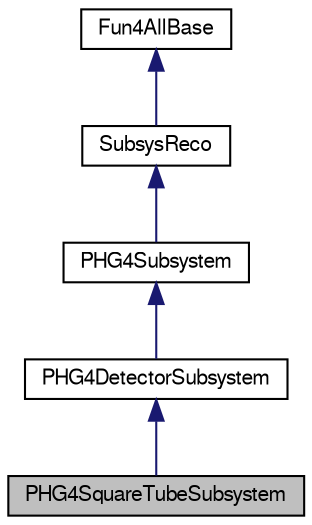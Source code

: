 digraph "PHG4SquareTubeSubsystem"
{
  bgcolor="transparent";
  edge [fontname="FreeSans",fontsize="10",labelfontname="FreeSans",labelfontsize="10"];
  node [fontname="FreeSans",fontsize="10",shape=record];
  Node1 [label="PHG4SquareTubeSubsystem",height=0.2,width=0.4,color="black", fillcolor="grey75", style="filled" fontcolor="black"];
  Node2 -> Node1 [dir="back",color="midnightblue",fontsize="10",style="solid",fontname="FreeSans"];
  Node2 [label="PHG4DetectorSubsystem",height=0.2,width=0.4,color="black",URL="$d5/d29/classPHG4DetectorSubsystem.html"];
  Node3 -> Node2 [dir="back",color="midnightblue",fontsize="10",style="solid",fontname="FreeSans"];
  Node3 [label="PHG4Subsystem",height=0.2,width=0.4,color="black",URL="$db/df7/classPHG4Subsystem.html"];
  Node4 -> Node3 [dir="back",color="midnightblue",fontsize="10",style="solid",fontname="FreeSans"];
  Node4 [label="SubsysReco",height=0.2,width=0.4,color="black",URL="$d0/d32/classSubsysReco.html"];
  Node5 -> Node4 [dir="back",color="midnightblue",fontsize="10",style="solid",fontname="FreeSans"];
  Node5 [label="Fun4AllBase",height=0.2,width=0.4,color="black",URL="$d5/dec/classFun4AllBase.html"];
}
